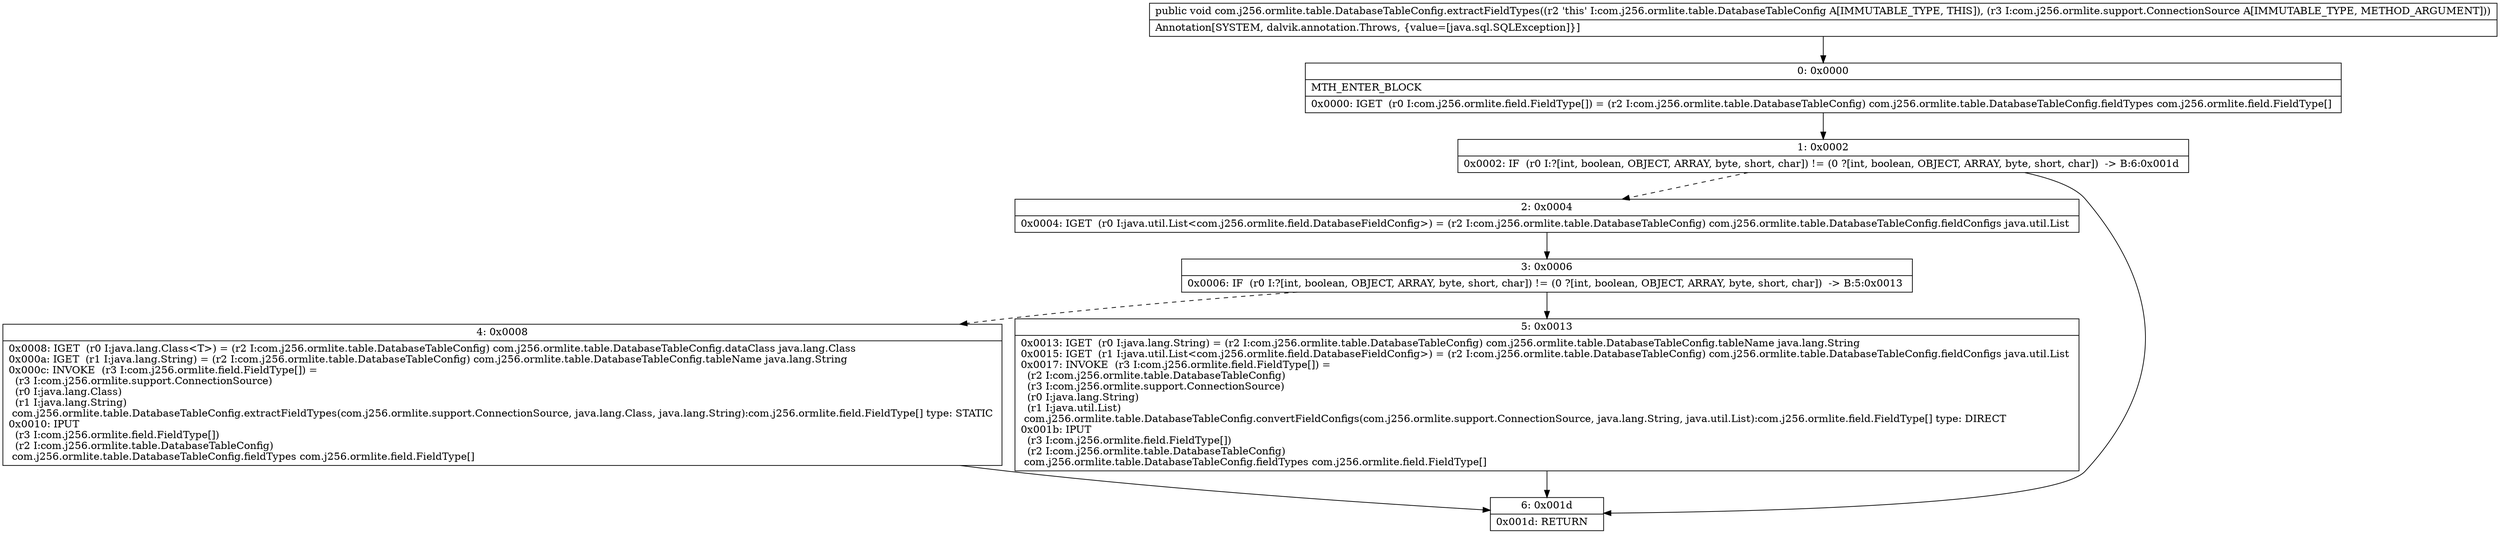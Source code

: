 digraph "CFG forcom.j256.ormlite.table.DatabaseTableConfig.extractFieldTypes(Lcom\/j256\/ormlite\/support\/ConnectionSource;)V" {
Node_0 [shape=record,label="{0\:\ 0x0000|MTH_ENTER_BLOCK\l|0x0000: IGET  (r0 I:com.j256.ormlite.field.FieldType[]) = (r2 I:com.j256.ormlite.table.DatabaseTableConfig) com.j256.ormlite.table.DatabaseTableConfig.fieldTypes com.j256.ormlite.field.FieldType[] \l}"];
Node_1 [shape=record,label="{1\:\ 0x0002|0x0002: IF  (r0 I:?[int, boolean, OBJECT, ARRAY, byte, short, char]) != (0 ?[int, boolean, OBJECT, ARRAY, byte, short, char])  \-\> B:6:0x001d \l}"];
Node_2 [shape=record,label="{2\:\ 0x0004|0x0004: IGET  (r0 I:java.util.List\<com.j256.ormlite.field.DatabaseFieldConfig\>) = (r2 I:com.j256.ormlite.table.DatabaseTableConfig) com.j256.ormlite.table.DatabaseTableConfig.fieldConfigs java.util.List \l}"];
Node_3 [shape=record,label="{3\:\ 0x0006|0x0006: IF  (r0 I:?[int, boolean, OBJECT, ARRAY, byte, short, char]) != (0 ?[int, boolean, OBJECT, ARRAY, byte, short, char])  \-\> B:5:0x0013 \l}"];
Node_4 [shape=record,label="{4\:\ 0x0008|0x0008: IGET  (r0 I:java.lang.Class\<T\>) = (r2 I:com.j256.ormlite.table.DatabaseTableConfig) com.j256.ormlite.table.DatabaseTableConfig.dataClass java.lang.Class \l0x000a: IGET  (r1 I:java.lang.String) = (r2 I:com.j256.ormlite.table.DatabaseTableConfig) com.j256.ormlite.table.DatabaseTableConfig.tableName java.lang.String \l0x000c: INVOKE  (r3 I:com.j256.ormlite.field.FieldType[]) = \l  (r3 I:com.j256.ormlite.support.ConnectionSource)\l  (r0 I:java.lang.Class)\l  (r1 I:java.lang.String)\l com.j256.ormlite.table.DatabaseTableConfig.extractFieldTypes(com.j256.ormlite.support.ConnectionSource, java.lang.Class, java.lang.String):com.j256.ormlite.field.FieldType[] type: STATIC \l0x0010: IPUT  \l  (r3 I:com.j256.ormlite.field.FieldType[])\l  (r2 I:com.j256.ormlite.table.DatabaseTableConfig)\l com.j256.ormlite.table.DatabaseTableConfig.fieldTypes com.j256.ormlite.field.FieldType[] \l}"];
Node_5 [shape=record,label="{5\:\ 0x0013|0x0013: IGET  (r0 I:java.lang.String) = (r2 I:com.j256.ormlite.table.DatabaseTableConfig) com.j256.ormlite.table.DatabaseTableConfig.tableName java.lang.String \l0x0015: IGET  (r1 I:java.util.List\<com.j256.ormlite.field.DatabaseFieldConfig\>) = (r2 I:com.j256.ormlite.table.DatabaseTableConfig) com.j256.ormlite.table.DatabaseTableConfig.fieldConfigs java.util.List \l0x0017: INVOKE  (r3 I:com.j256.ormlite.field.FieldType[]) = \l  (r2 I:com.j256.ormlite.table.DatabaseTableConfig)\l  (r3 I:com.j256.ormlite.support.ConnectionSource)\l  (r0 I:java.lang.String)\l  (r1 I:java.util.List)\l com.j256.ormlite.table.DatabaseTableConfig.convertFieldConfigs(com.j256.ormlite.support.ConnectionSource, java.lang.String, java.util.List):com.j256.ormlite.field.FieldType[] type: DIRECT \l0x001b: IPUT  \l  (r3 I:com.j256.ormlite.field.FieldType[])\l  (r2 I:com.j256.ormlite.table.DatabaseTableConfig)\l com.j256.ormlite.table.DatabaseTableConfig.fieldTypes com.j256.ormlite.field.FieldType[] \l}"];
Node_6 [shape=record,label="{6\:\ 0x001d|0x001d: RETURN   \l}"];
MethodNode[shape=record,label="{public void com.j256.ormlite.table.DatabaseTableConfig.extractFieldTypes((r2 'this' I:com.j256.ormlite.table.DatabaseTableConfig A[IMMUTABLE_TYPE, THIS]), (r3 I:com.j256.ormlite.support.ConnectionSource A[IMMUTABLE_TYPE, METHOD_ARGUMENT]))  | Annotation[SYSTEM, dalvik.annotation.Throws, \{value=[java.sql.SQLException]\}]\l}"];
MethodNode -> Node_0;
Node_0 -> Node_1;
Node_1 -> Node_2[style=dashed];
Node_1 -> Node_6;
Node_2 -> Node_3;
Node_3 -> Node_4[style=dashed];
Node_3 -> Node_5;
Node_4 -> Node_6;
Node_5 -> Node_6;
}

